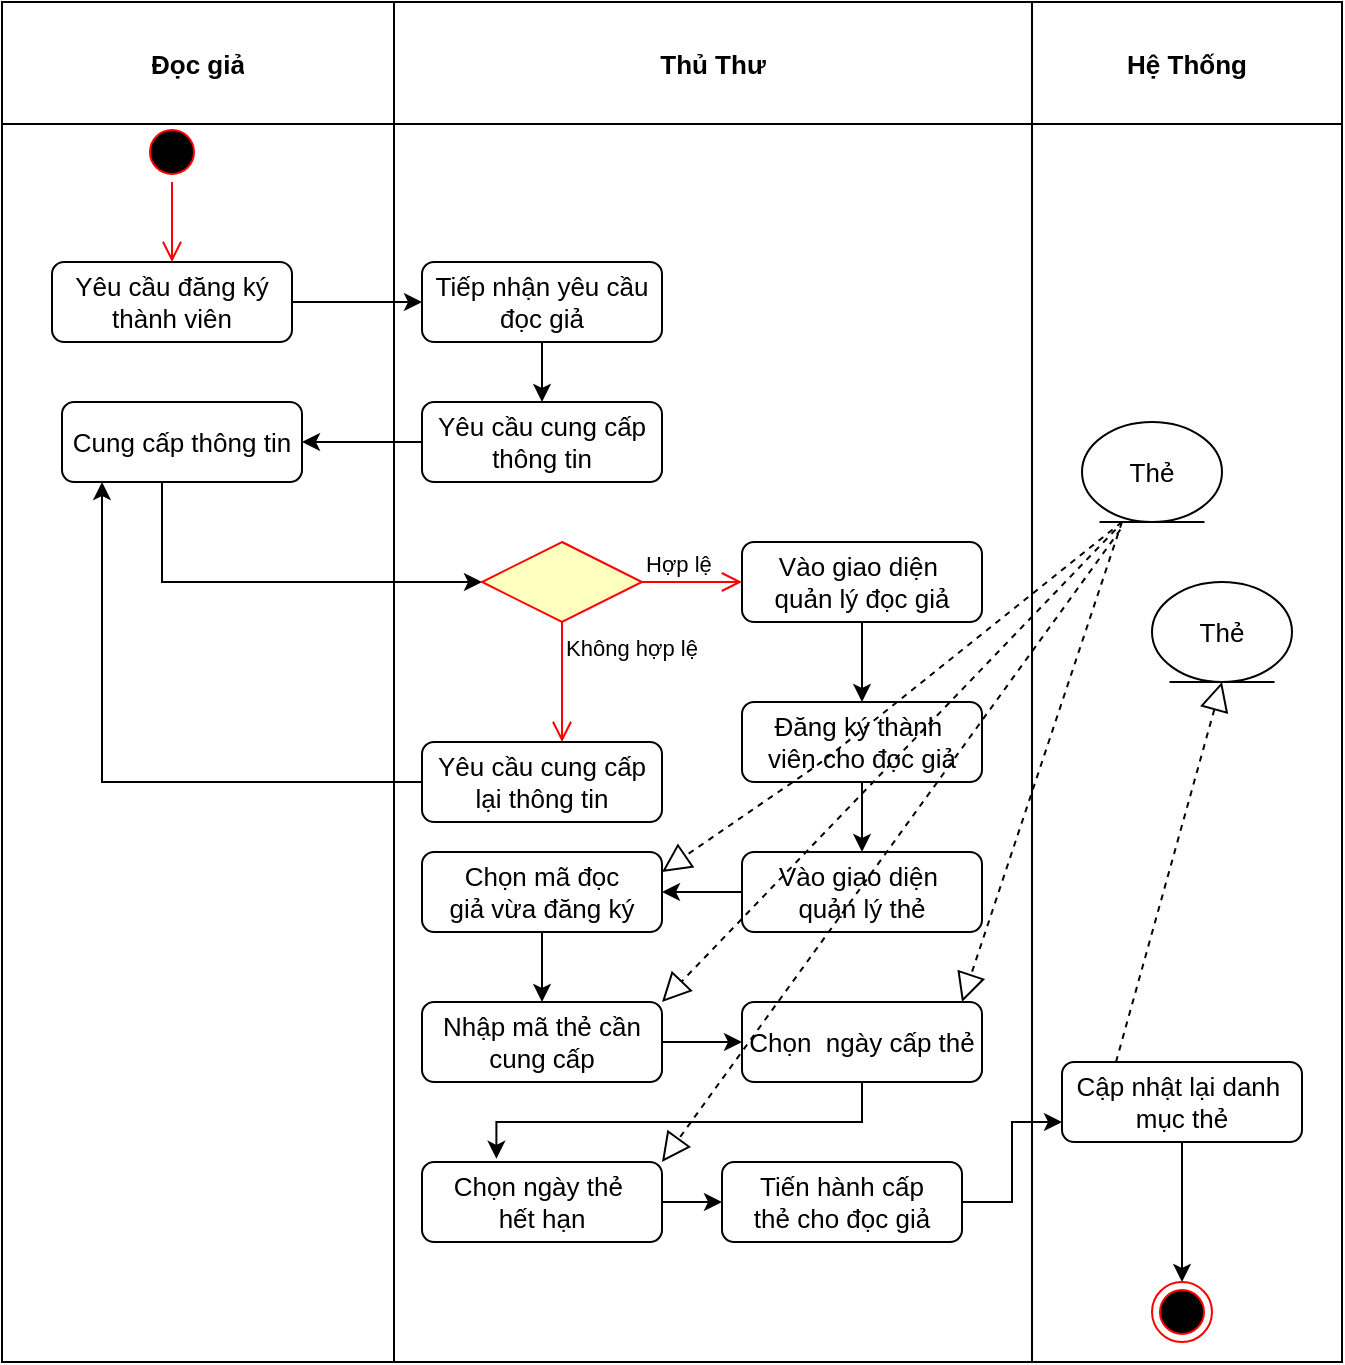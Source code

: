 <mxfile version="14.7.2" type="device"><diagram id="HT9Ro2e-T6w_bUt6UTQy" name="Page-1"><mxGraphModel dx="1038" dy="580" grid="1" gridSize="10" guides="1" tooltips="1" connect="1" arrows="1" fold="1" page="1" pageScale="1" pageWidth="827" pageHeight="1169" math="0" shadow="0"><root><mxCell id="0"/><mxCell id="1" parent="0"/><mxCell id="DuiBJ51u9Q6Te1s1-P6S-1" value="" style="shape=table;html=1;whiteSpace=wrap;startSize=0;container=1;collapsible=0;childLayout=tableLayout;fontStyle=1" vertex="1" parent="1"><mxGeometry x="110" y="160" width="670" height="680" as="geometry"/></mxCell><mxCell id="DuiBJ51u9Q6Te1s1-P6S-2" value="" style="shape=partialRectangle;html=1;whiteSpace=wrap;collapsible=0;dropTarget=0;pointerEvents=0;fillColor=none;top=0;left=0;bottom=0;right=0;points=[[0,0.5],[1,0.5]];portConstraint=eastwest;fontStyle=1" vertex="1" parent="DuiBJ51u9Q6Te1s1-P6S-1"><mxGeometry width="670" height="61" as="geometry"/></mxCell><mxCell id="DuiBJ51u9Q6Te1s1-P6S-3" value="&lt;b&gt;Đọc giả&lt;/b&gt;" style="shape=partialRectangle;html=1;whiteSpace=wrap;connectable=0;overflow=hidden;fillColor=none;top=0;left=0;bottom=0;right=0;fontSize=13;" vertex="1" parent="DuiBJ51u9Q6Te1s1-P6S-2"><mxGeometry width="196" height="61" as="geometry"/></mxCell><mxCell id="DuiBJ51u9Q6Te1s1-P6S-4" value="&lt;b style=&quot;font-size: 13px;&quot;&gt;Thủ Thư&lt;/b&gt;" style="shape=partialRectangle;html=1;whiteSpace=wrap;connectable=0;overflow=hidden;fillColor=none;top=0;left=0;bottom=0;right=0;fontSize=13;" vertex="1" parent="DuiBJ51u9Q6Te1s1-P6S-2"><mxGeometry x="196" width="319" height="61" as="geometry"/></mxCell><mxCell id="DuiBJ51u9Q6Te1s1-P6S-5" value="Hệ Thống" style="shape=partialRectangle;html=1;whiteSpace=wrap;connectable=0;overflow=hidden;fillColor=none;top=0;left=0;bottom=0;right=0;fontStyle=1;fontSize=13;" vertex="1" parent="DuiBJ51u9Q6Te1s1-P6S-2"><mxGeometry x="515" width="155" height="61" as="geometry"/></mxCell><mxCell id="DuiBJ51u9Q6Te1s1-P6S-6" value="" style="shape=partialRectangle;html=1;whiteSpace=wrap;collapsible=0;dropTarget=0;pointerEvents=0;fillColor=none;top=0;left=0;bottom=0;right=0;points=[[0,0.5],[1,0.5]];portConstraint=eastwest;" vertex="1" parent="DuiBJ51u9Q6Te1s1-P6S-1"><mxGeometry y="61" width="670" height="619" as="geometry"/></mxCell><mxCell id="DuiBJ51u9Q6Te1s1-P6S-7" value="" style="shape=partialRectangle;html=1;whiteSpace=wrap;connectable=0;overflow=hidden;fillColor=none;top=0;left=0;bottom=0;right=0;" vertex="1" parent="DuiBJ51u9Q6Te1s1-P6S-6"><mxGeometry width="196" height="619" as="geometry"/></mxCell><mxCell id="DuiBJ51u9Q6Te1s1-P6S-8" value="" style="shape=partialRectangle;html=1;whiteSpace=wrap;connectable=0;overflow=hidden;fillColor=none;top=0;left=0;bottom=0;right=0;" vertex="1" parent="DuiBJ51u9Q6Te1s1-P6S-6"><mxGeometry x="196" width="319" height="619" as="geometry"/></mxCell><mxCell id="DuiBJ51u9Q6Te1s1-P6S-9" value="" style="shape=partialRectangle;html=1;whiteSpace=wrap;connectable=0;overflow=hidden;fillColor=none;top=0;left=0;bottom=0;right=0;" vertex="1" parent="DuiBJ51u9Q6Te1s1-P6S-6"><mxGeometry x="515" width="155" height="619" as="geometry"/></mxCell><mxCell id="DuiBJ51u9Q6Te1s1-P6S-11" value="" style="ellipse;html=1;shape=startState;fillColor=#000000;strokeColor=#ff0000;" vertex="1" parent="1"><mxGeometry x="180" y="220" width="30" height="30" as="geometry"/></mxCell><mxCell id="DuiBJ51u9Q6Te1s1-P6S-12" value="" style="edgeStyle=orthogonalEdgeStyle;html=1;verticalAlign=bottom;endArrow=open;endSize=8;strokeColor=#ff0000;" edge="1" source="DuiBJ51u9Q6Te1s1-P6S-11" parent="1"><mxGeometry relative="1" as="geometry"><mxPoint x="195" y="290" as="targetPoint"/></mxGeometry></mxCell><mxCell id="DuiBJ51u9Q6Te1s1-P6S-15" style="edgeStyle=orthogonalEdgeStyle;rounded=0;orthogonalLoop=1;jettySize=auto;html=1;entryX=0;entryY=0.5;entryDx=0;entryDy=0;" edge="1" parent="1" source="DuiBJ51u9Q6Te1s1-P6S-13" target="DuiBJ51u9Q6Te1s1-P6S-14"><mxGeometry relative="1" as="geometry"/></mxCell><mxCell id="DuiBJ51u9Q6Te1s1-P6S-13" value="Yêu cầu đăng ký thành viên" style="rounded=1;whiteSpace=wrap;html=1;fontSize=13;strokeColor=#000000;" vertex="1" parent="1"><mxGeometry x="135" y="290" width="120" height="40" as="geometry"/></mxCell><mxCell id="DuiBJ51u9Q6Te1s1-P6S-26" style="edgeStyle=orthogonalEdgeStyle;rounded=0;orthogonalLoop=1;jettySize=auto;html=1;" edge="1" parent="1" source="DuiBJ51u9Q6Te1s1-P6S-14" target="DuiBJ51u9Q6Te1s1-P6S-25"><mxGeometry relative="1" as="geometry"/></mxCell><mxCell id="DuiBJ51u9Q6Te1s1-P6S-14" value="Tiếp nhận yêu cầu đọc giả" style="rounded=1;whiteSpace=wrap;html=1;fontSize=13;strokeColor=#000000;" vertex="1" parent="1"><mxGeometry x="320" y="290" width="120" height="40" as="geometry"/></mxCell><mxCell id="DuiBJ51u9Q6Te1s1-P6S-37" style="edgeStyle=orthogonalEdgeStyle;rounded=0;orthogonalLoop=1;jettySize=auto;html=1;" edge="1" parent="1" source="DuiBJ51u9Q6Te1s1-P6S-25" target="DuiBJ51u9Q6Te1s1-P6S-36"><mxGeometry relative="1" as="geometry"/></mxCell><mxCell id="DuiBJ51u9Q6Te1s1-P6S-25" value="Yêu cầu cung cấp thông tin" style="rounded=1;whiteSpace=wrap;html=1;fontSize=13;strokeColor=#000000;" vertex="1" parent="1"><mxGeometry x="320" y="360" width="120" height="40" as="geometry"/></mxCell><mxCell id="DuiBJ51u9Q6Te1s1-P6S-42" style="edgeStyle=orthogonalEdgeStyle;rounded=0;orthogonalLoop=1;jettySize=auto;html=1;entryX=0;entryY=0.5;entryDx=0;entryDy=0;" edge="1" parent="1" source="DuiBJ51u9Q6Te1s1-P6S-36" target="DuiBJ51u9Q6Te1s1-P6S-38"><mxGeometry relative="1" as="geometry"><Array as="points"><mxPoint x="190" y="450"/></Array></mxGeometry></mxCell><mxCell id="DuiBJ51u9Q6Te1s1-P6S-36" value="Cung cấp thông tin" style="rounded=1;whiteSpace=wrap;html=1;fontSize=13;strokeColor=#000000;" vertex="1" parent="1"><mxGeometry x="140" y="360" width="120" height="40" as="geometry"/></mxCell><mxCell id="DuiBJ51u9Q6Te1s1-P6S-38" value="" style="rhombus;whiteSpace=wrap;html=1;fillColor=#ffffc0;strokeColor=#ff0000;" vertex="1" parent="1"><mxGeometry x="350" y="430" width="80" height="40" as="geometry"/></mxCell><mxCell id="DuiBJ51u9Q6Te1s1-P6S-39" value="Hợp lệ" style="edgeStyle=orthogonalEdgeStyle;html=1;align=left;verticalAlign=bottom;endArrow=open;endSize=8;strokeColor=#ff0000;" edge="1" source="DuiBJ51u9Q6Te1s1-P6S-38" parent="1"><mxGeometry x="-1" relative="1" as="geometry"><mxPoint x="480" y="450" as="targetPoint"/></mxGeometry></mxCell><mxCell id="DuiBJ51u9Q6Te1s1-P6S-40" value="Không hợp lệ" style="edgeStyle=orthogonalEdgeStyle;html=1;align=left;verticalAlign=top;endArrow=open;endSize=8;strokeColor=#ff0000;" edge="1" source="DuiBJ51u9Q6Te1s1-P6S-38" parent="1"><mxGeometry x="-1" relative="1" as="geometry"><mxPoint x="390" y="530" as="targetPoint"/></mxGeometry></mxCell><mxCell id="DuiBJ51u9Q6Te1s1-P6S-48" style="edgeStyle=orthogonalEdgeStyle;rounded=0;orthogonalLoop=1;jettySize=auto;html=1;entryX=0.5;entryY=0;entryDx=0;entryDy=0;" edge="1" parent="1" source="DuiBJ51u9Q6Te1s1-P6S-43" target="DuiBJ51u9Q6Te1s1-P6S-47"><mxGeometry relative="1" as="geometry"/></mxCell><mxCell id="DuiBJ51u9Q6Te1s1-P6S-43" value="Vào giao diện&amp;nbsp;&lt;br&gt;quản lý đọc giả" style="rounded=1;whiteSpace=wrap;html=1;fontSize=13;strokeColor=#000000;" vertex="1" parent="1"><mxGeometry x="480" y="430" width="120" height="40" as="geometry"/></mxCell><mxCell id="DuiBJ51u9Q6Te1s1-P6S-46" style="edgeStyle=orthogonalEdgeStyle;rounded=0;orthogonalLoop=1;jettySize=auto;html=1;" edge="1" parent="1" source="DuiBJ51u9Q6Te1s1-P6S-44" target="DuiBJ51u9Q6Te1s1-P6S-36"><mxGeometry relative="1" as="geometry"><Array as="points"><mxPoint x="160" y="550"/></Array></mxGeometry></mxCell><mxCell id="DuiBJ51u9Q6Te1s1-P6S-44" value="Yêu cầu cung cấp lại thông tin" style="rounded=1;whiteSpace=wrap;html=1;fontSize=13;strokeColor=#000000;" vertex="1" parent="1"><mxGeometry x="320" y="530" width="120" height="40" as="geometry"/></mxCell><mxCell id="DuiBJ51u9Q6Te1s1-P6S-50" style="edgeStyle=orthogonalEdgeStyle;rounded=0;orthogonalLoop=1;jettySize=auto;html=1;" edge="1" parent="1" source="DuiBJ51u9Q6Te1s1-P6S-47" target="DuiBJ51u9Q6Te1s1-P6S-49"><mxGeometry relative="1" as="geometry"/></mxCell><mxCell id="DuiBJ51u9Q6Te1s1-P6S-47" value="Đăng ký thành&amp;nbsp;&lt;br&gt;viên cho đọc giả" style="rounded=1;whiteSpace=wrap;html=1;fontSize=13;strokeColor=#000000;" vertex="1" parent="1"><mxGeometry x="480" y="510" width="120" height="40" as="geometry"/></mxCell><mxCell id="DuiBJ51u9Q6Te1s1-P6S-52" style="edgeStyle=orthogonalEdgeStyle;rounded=0;orthogonalLoop=1;jettySize=auto;html=1;" edge="1" parent="1" source="DuiBJ51u9Q6Te1s1-P6S-49" target="DuiBJ51u9Q6Te1s1-P6S-51"><mxGeometry relative="1" as="geometry"/></mxCell><mxCell id="DuiBJ51u9Q6Te1s1-P6S-49" value="Vào giao diện&amp;nbsp;&lt;br&gt;quản lý thẻ" style="rounded=1;whiteSpace=wrap;html=1;fontSize=13;strokeColor=#000000;" vertex="1" parent="1"><mxGeometry x="480" y="585" width="120" height="40" as="geometry"/></mxCell><mxCell id="DuiBJ51u9Q6Te1s1-P6S-54" style="edgeStyle=orthogonalEdgeStyle;rounded=0;orthogonalLoop=1;jettySize=auto;html=1;entryX=0.5;entryY=0;entryDx=0;entryDy=0;" edge="1" parent="1" source="DuiBJ51u9Q6Te1s1-P6S-51" target="DuiBJ51u9Q6Te1s1-P6S-53"><mxGeometry relative="1" as="geometry"/></mxCell><mxCell id="DuiBJ51u9Q6Te1s1-P6S-51" value="Chọn mã đọc&lt;br&gt;giả vừa đăng ký" style="rounded=1;whiteSpace=wrap;html=1;fontSize=13;strokeColor=#000000;" vertex="1" parent="1"><mxGeometry x="320" y="585" width="120" height="40" as="geometry"/></mxCell><mxCell id="DuiBJ51u9Q6Te1s1-P6S-56" style="edgeStyle=orthogonalEdgeStyle;rounded=0;orthogonalLoop=1;jettySize=auto;html=1;entryX=0;entryY=0.5;entryDx=0;entryDy=0;" edge="1" parent="1" source="DuiBJ51u9Q6Te1s1-P6S-53" target="DuiBJ51u9Q6Te1s1-P6S-55"><mxGeometry relative="1" as="geometry"/></mxCell><mxCell id="DuiBJ51u9Q6Te1s1-P6S-53" value="Nhập mã thẻ cần&lt;br&gt;cung cấp" style="rounded=1;whiteSpace=wrap;html=1;fontSize=13;strokeColor=#000000;" vertex="1" parent="1"><mxGeometry x="320" y="660" width="120" height="40" as="geometry"/></mxCell><mxCell id="DuiBJ51u9Q6Te1s1-P6S-59" style="edgeStyle=orthogonalEdgeStyle;rounded=0;orthogonalLoop=1;jettySize=auto;html=1;entryX=0.31;entryY=-0.04;entryDx=0;entryDy=0;entryPerimeter=0;" edge="1" parent="1" source="DuiBJ51u9Q6Te1s1-P6S-55" target="DuiBJ51u9Q6Te1s1-P6S-57"><mxGeometry relative="1" as="geometry"><Array as="points"><mxPoint x="540" y="720"/><mxPoint x="357" y="720"/></Array></mxGeometry></mxCell><mxCell id="DuiBJ51u9Q6Te1s1-P6S-55" value="Chọn&amp;nbsp; ngày cấp thẻ" style="rounded=1;whiteSpace=wrap;html=1;fontSize=13;strokeColor=#000000;" vertex="1" parent="1"><mxGeometry x="480" y="660" width="120" height="40" as="geometry"/></mxCell><mxCell id="DuiBJ51u9Q6Te1s1-P6S-62" style="edgeStyle=orthogonalEdgeStyle;rounded=0;orthogonalLoop=1;jettySize=auto;html=1;entryX=0;entryY=0.5;entryDx=0;entryDy=0;" edge="1" parent="1" source="DuiBJ51u9Q6Te1s1-P6S-57" target="DuiBJ51u9Q6Te1s1-P6S-60"><mxGeometry relative="1" as="geometry"/></mxCell><mxCell id="DuiBJ51u9Q6Te1s1-P6S-57" value="Chọn ngày thẻ&amp;nbsp;&lt;br&gt;hết hạn" style="rounded=1;whiteSpace=wrap;html=1;fontSize=13;strokeColor=#000000;" vertex="1" parent="1"><mxGeometry x="320" y="740" width="120" height="40" as="geometry"/></mxCell><mxCell id="DuiBJ51u9Q6Te1s1-P6S-64" style="edgeStyle=orthogonalEdgeStyle;rounded=0;orthogonalLoop=1;jettySize=auto;html=1;entryX=0;entryY=0.75;entryDx=0;entryDy=0;" edge="1" parent="1" source="DuiBJ51u9Q6Te1s1-P6S-60" target="DuiBJ51u9Q6Te1s1-P6S-63"><mxGeometry relative="1" as="geometry"/></mxCell><mxCell id="DuiBJ51u9Q6Te1s1-P6S-60" value="Tiến hành cấp&lt;br&gt;thẻ cho đọc giả" style="rounded=1;whiteSpace=wrap;html=1;fontSize=13;strokeColor=#000000;" vertex="1" parent="1"><mxGeometry x="470" y="740" width="120" height="40" as="geometry"/></mxCell><mxCell id="DuiBJ51u9Q6Te1s1-P6S-66" style="edgeStyle=orthogonalEdgeStyle;rounded=0;orthogonalLoop=1;jettySize=auto;html=1;entryX=0.5;entryY=0;entryDx=0;entryDy=0;" edge="1" parent="1" source="DuiBJ51u9Q6Te1s1-P6S-63" target="DuiBJ51u9Q6Te1s1-P6S-65"><mxGeometry relative="1" as="geometry"/></mxCell><mxCell id="DuiBJ51u9Q6Te1s1-P6S-63" value="Cập nhật lại danh&amp;nbsp;&lt;br&gt;mục thẻ" style="rounded=1;whiteSpace=wrap;html=1;fontSize=13;strokeColor=#000000;" vertex="1" parent="1"><mxGeometry x="640" y="690" width="120" height="40" as="geometry"/></mxCell><mxCell id="DuiBJ51u9Q6Te1s1-P6S-65" value="" style="ellipse;html=1;shape=endState;fillColor=#000000;strokeColor=#ff0000;" vertex="1" parent="1"><mxGeometry x="685" y="800" width="30" height="30" as="geometry"/></mxCell><mxCell id="DuiBJ51u9Q6Te1s1-P6S-67" value="Thẻ" style="ellipse;shape=umlEntity;whiteSpace=wrap;html=1;fontSize=13;strokeColor=#000000;" vertex="1" parent="1"><mxGeometry x="650" y="370" width="70" height="50" as="geometry"/></mxCell><mxCell id="DuiBJ51u9Q6Te1s1-P6S-68" value="" style="endArrow=block;dashed=1;endFill=0;endSize=12;html=1;entryX=1;entryY=0.25;entryDx=0;entryDy=0;" edge="1" parent="1" target="DuiBJ51u9Q6Te1s1-P6S-51"><mxGeometry width="160" relative="1" as="geometry"><mxPoint x="670" y="420" as="sourcePoint"/><mxPoint x="830" y="420" as="targetPoint"/><Array as="points"><mxPoint x="520" y="540"/></Array></mxGeometry></mxCell><mxCell id="DuiBJ51u9Q6Te1s1-P6S-69" value="" style="endArrow=block;dashed=1;endFill=0;endSize=12;html=1;" edge="1" parent="1"><mxGeometry width="160" relative="1" as="geometry"><mxPoint x="670" y="420" as="sourcePoint"/><mxPoint x="590" y="660" as="targetPoint"/></mxGeometry></mxCell><mxCell id="DuiBJ51u9Q6Te1s1-P6S-70" value="" style="endArrow=block;dashed=1;endFill=0;endSize=12;html=1;entryX=1;entryY=0;entryDx=0;entryDy=0;exitX=0.274;exitY=1.076;exitDx=0;exitDy=0;exitPerimeter=0;" edge="1" parent="1" source="DuiBJ51u9Q6Te1s1-P6S-67" target="DuiBJ51u9Q6Te1s1-P6S-57"><mxGeometry width="160" relative="1" as="geometry"><mxPoint x="680" y="410" as="sourcePoint"/><mxPoint x="840" y="410" as="targetPoint"/></mxGeometry></mxCell><mxCell id="DuiBJ51u9Q6Te1s1-P6S-71" value="" style="endArrow=block;dashed=1;endFill=0;endSize=12;html=1;exitX=0.24;exitY=1.076;exitDx=0;exitDy=0;exitPerimeter=0;" edge="1" parent="1" source="DuiBJ51u9Q6Te1s1-P6S-67"><mxGeometry width="160" relative="1" as="geometry"><mxPoint x="690" y="420" as="sourcePoint"/><mxPoint x="440" y="660" as="targetPoint"/></mxGeometry></mxCell><mxCell id="DuiBJ51u9Q6Te1s1-P6S-73" value="Thẻ" style="ellipse;shape=umlEntity;whiteSpace=wrap;html=1;fontSize=13;strokeColor=#000000;" vertex="1" parent="1"><mxGeometry x="685" y="450" width="70" height="50" as="geometry"/></mxCell><mxCell id="DuiBJ51u9Q6Te1s1-P6S-74" value="" style="endArrow=block;dashed=1;endFill=0;endSize=12;html=1;entryX=0.5;entryY=1;entryDx=0;entryDy=0;" edge="1" parent="1" target="DuiBJ51u9Q6Te1s1-P6S-73"><mxGeometry width="160" relative="1" as="geometry"><mxPoint x="667" y="690" as="sourcePoint"/><mxPoint x="827" y="690" as="targetPoint"/></mxGeometry></mxCell></root></mxGraphModel></diagram></mxfile>